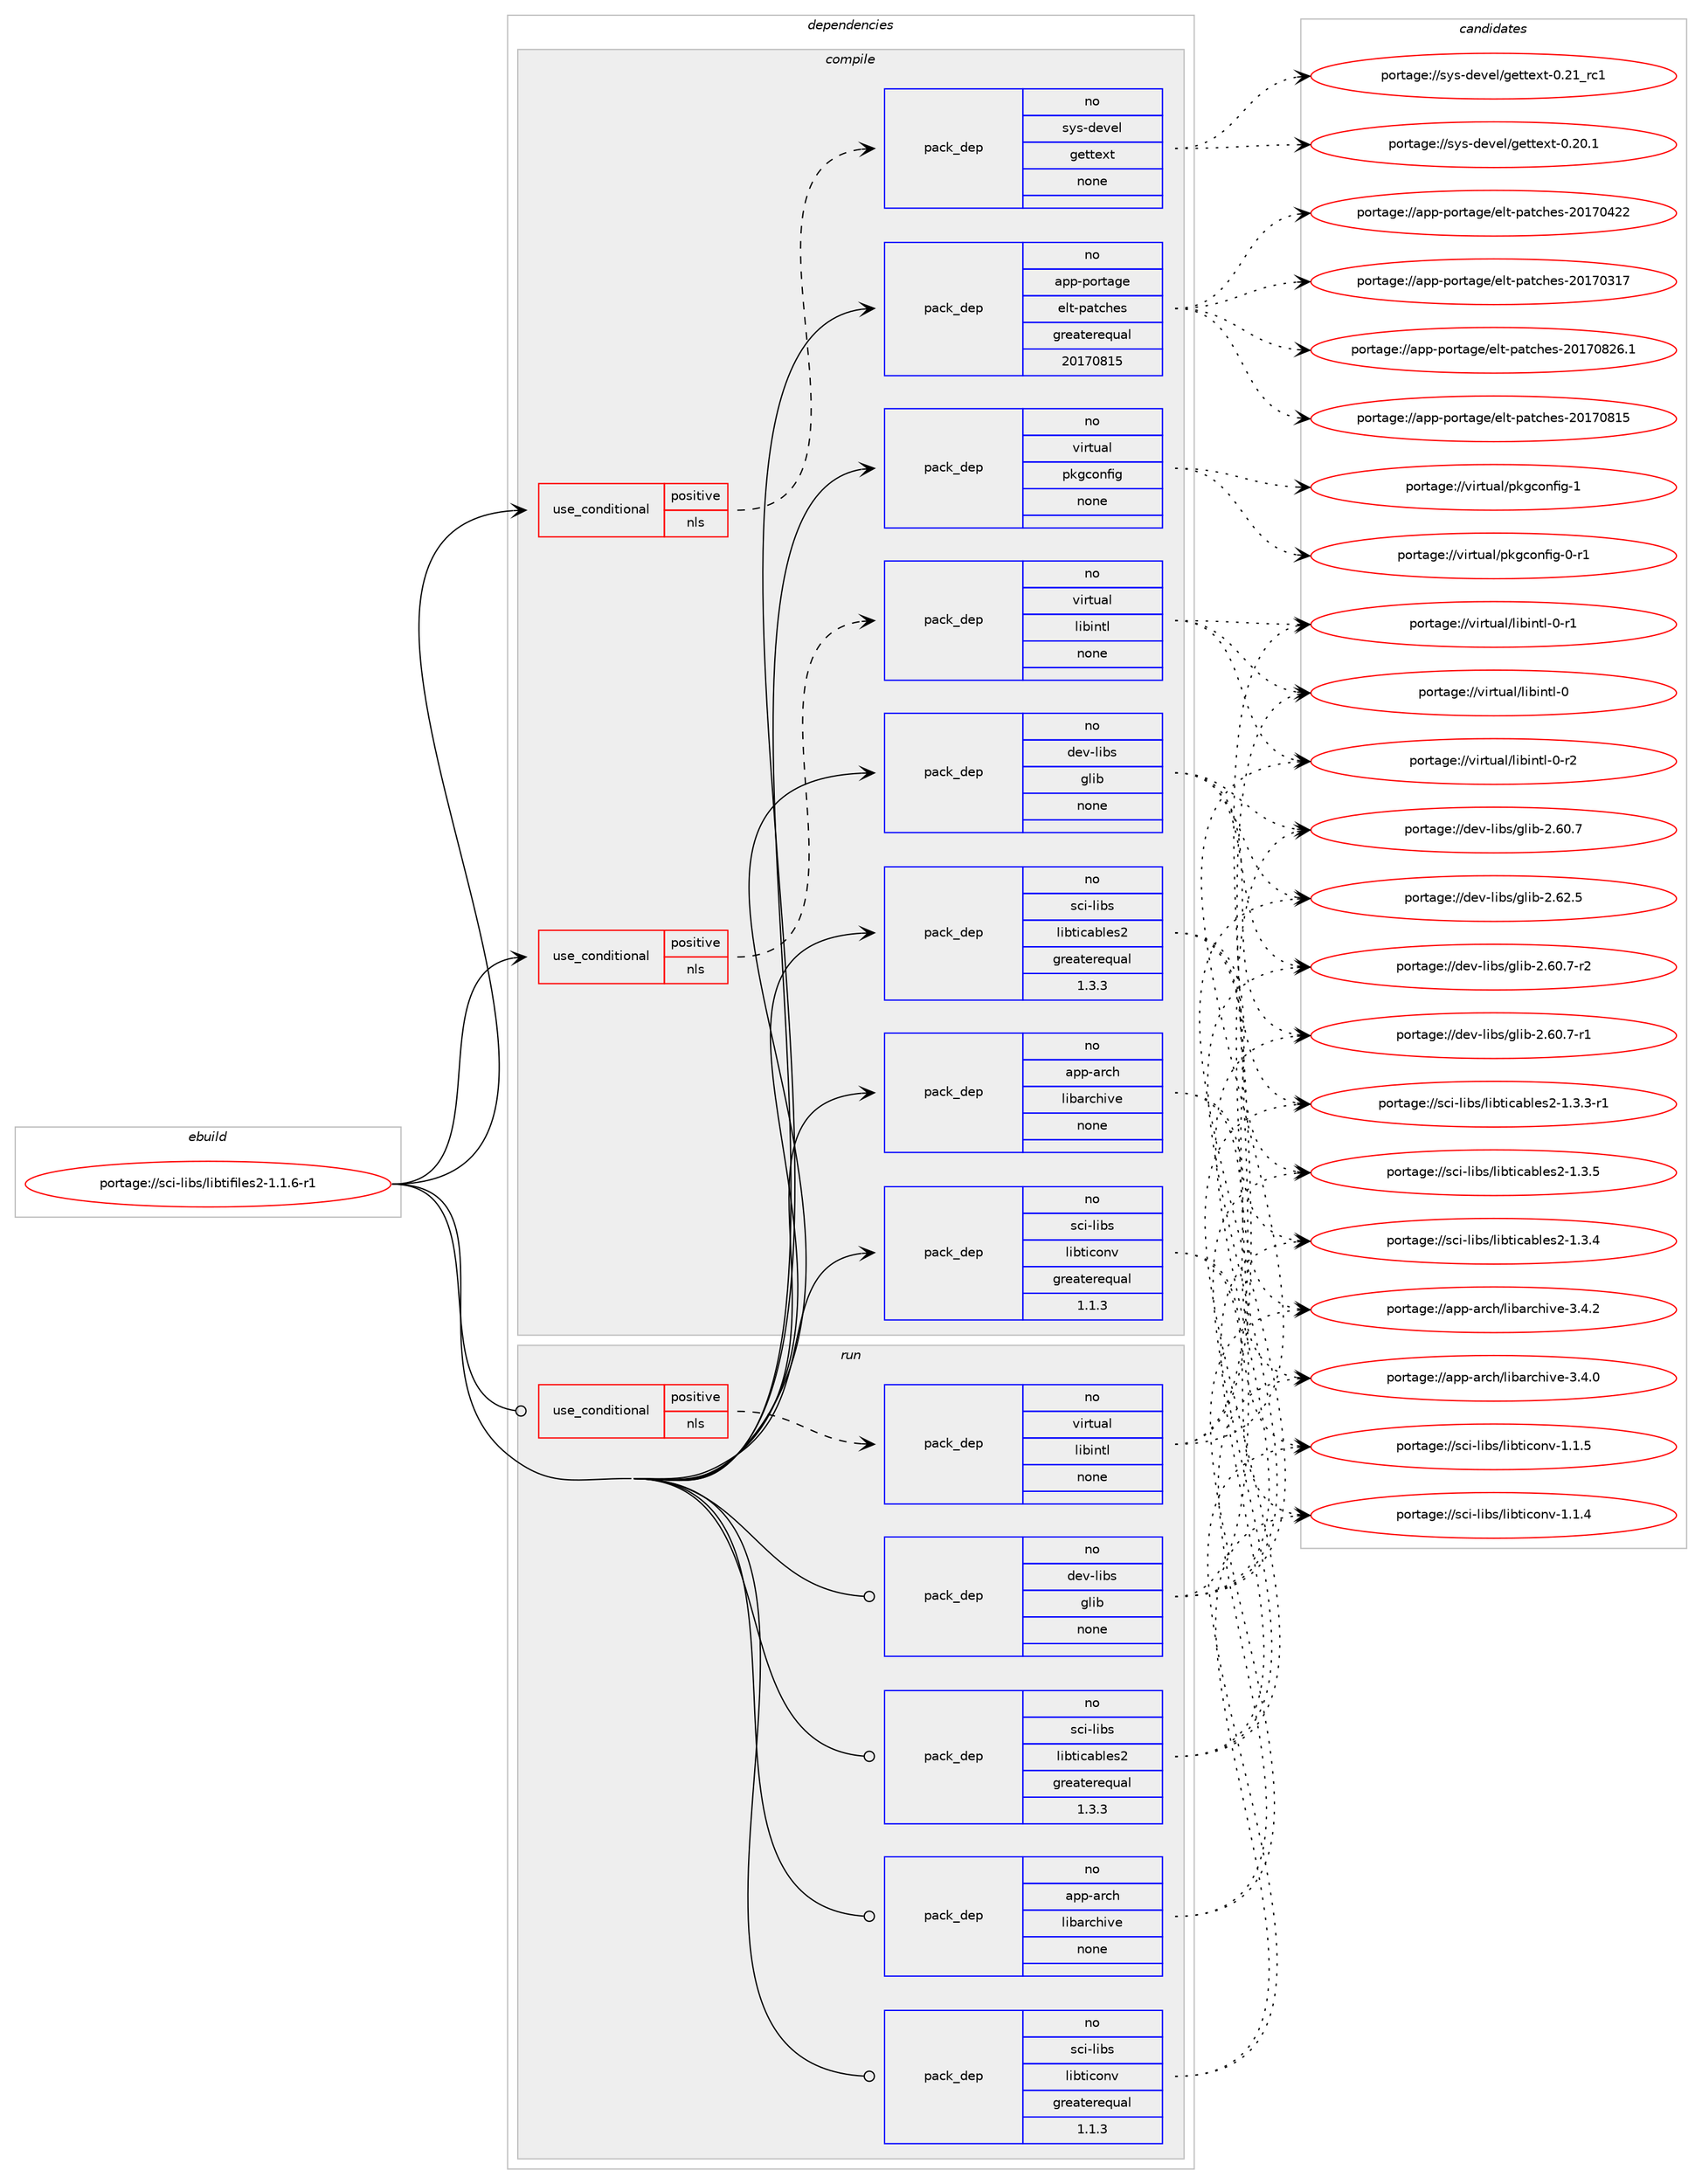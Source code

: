 digraph prolog {

# *************
# Graph options
# *************

newrank=true;
concentrate=true;
compound=true;
graph [rankdir=LR,fontname=Helvetica,fontsize=10,ranksep=1.5];#, ranksep=2.5, nodesep=0.2];
edge  [arrowhead=vee];
node  [fontname=Helvetica,fontsize=10];

# **********
# The ebuild
# **********

subgraph cluster_leftcol {
color=gray;
rank=same;
label=<<i>ebuild</i>>;
id [label="portage://sci-libs/libtifiles2-1.1.6-r1", color=red, width=4, href="../sci-libs/libtifiles2-1.1.6-r1.svg"];
}

# ****************
# The dependencies
# ****************

subgraph cluster_midcol {
color=gray;
label=<<i>dependencies</i>>;
subgraph cluster_compile {
fillcolor="#eeeeee";
style=filled;
label=<<i>compile</i>>;
subgraph cond10219 {
dependency49172 [label=<<TABLE BORDER="0" CELLBORDER="1" CELLSPACING="0" CELLPADDING="4"><TR><TD ROWSPAN="3" CELLPADDING="10">use_conditional</TD></TR><TR><TD>positive</TD></TR><TR><TD>nls</TD></TR></TABLE>>, shape=none, color=red];
subgraph pack37884 {
dependency49173 [label=<<TABLE BORDER="0" CELLBORDER="1" CELLSPACING="0" CELLPADDING="4" WIDTH="220"><TR><TD ROWSPAN="6" CELLPADDING="30">pack_dep</TD></TR><TR><TD WIDTH="110">no</TD></TR><TR><TD>sys-devel</TD></TR><TR><TD>gettext</TD></TR><TR><TD>none</TD></TR><TR><TD></TD></TR></TABLE>>, shape=none, color=blue];
}
dependency49172:e -> dependency49173:w [weight=20,style="dashed",arrowhead="vee"];
}
id:e -> dependency49172:w [weight=20,style="solid",arrowhead="vee"];
subgraph cond10220 {
dependency49174 [label=<<TABLE BORDER="0" CELLBORDER="1" CELLSPACING="0" CELLPADDING="4"><TR><TD ROWSPAN="3" CELLPADDING="10">use_conditional</TD></TR><TR><TD>positive</TD></TR><TR><TD>nls</TD></TR></TABLE>>, shape=none, color=red];
subgraph pack37885 {
dependency49175 [label=<<TABLE BORDER="0" CELLBORDER="1" CELLSPACING="0" CELLPADDING="4" WIDTH="220"><TR><TD ROWSPAN="6" CELLPADDING="30">pack_dep</TD></TR><TR><TD WIDTH="110">no</TD></TR><TR><TD>virtual</TD></TR><TR><TD>libintl</TD></TR><TR><TD>none</TD></TR><TR><TD></TD></TR></TABLE>>, shape=none, color=blue];
}
dependency49174:e -> dependency49175:w [weight=20,style="dashed",arrowhead="vee"];
}
id:e -> dependency49174:w [weight=20,style="solid",arrowhead="vee"];
subgraph pack37886 {
dependency49176 [label=<<TABLE BORDER="0" CELLBORDER="1" CELLSPACING="0" CELLPADDING="4" WIDTH="220"><TR><TD ROWSPAN="6" CELLPADDING="30">pack_dep</TD></TR><TR><TD WIDTH="110">no</TD></TR><TR><TD>app-arch</TD></TR><TR><TD>libarchive</TD></TR><TR><TD>none</TD></TR><TR><TD></TD></TR></TABLE>>, shape=none, color=blue];
}
id:e -> dependency49176:w [weight=20,style="solid",arrowhead="vee"];
subgraph pack37887 {
dependency49177 [label=<<TABLE BORDER="0" CELLBORDER="1" CELLSPACING="0" CELLPADDING="4" WIDTH="220"><TR><TD ROWSPAN="6" CELLPADDING="30">pack_dep</TD></TR><TR><TD WIDTH="110">no</TD></TR><TR><TD>app-portage</TD></TR><TR><TD>elt-patches</TD></TR><TR><TD>greaterequal</TD></TR><TR><TD>20170815</TD></TR></TABLE>>, shape=none, color=blue];
}
id:e -> dependency49177:w [weight=20,style="solid",arrowhead="vee"];
subgraph pack37888 {
dependency49178 [label=<<TABLE BORDER="0" CELLBORDER="1" CELLSPACING="0" CELLPADDING="4" WIDTH="220"><TR><TD ROWSPAN="6" CELLPADDING="30">pack_dep</TD></TR><TR><TD WIDTH="110">no</TD></TR><TR><TD>dev-libs</TD></TR><TR><TD>glib</TD></TR><TR><TD>none</TD></TR><TR><TD></TD></TR></TABLE>>, shape=none, color=blue];
}
id:e -> dependency49178:w [weight=20,style="solid",arrowhead="vee"];
subgraph pack37889 {
dependency49179 [label=<<TABLE BORDER="0" CELLBORDER="1" CELLSPACING="0" CELLPADDING="4" WIDTH="220"><TR><TD ROWSPAN="6" CELLPADDING="30">pack_dep</TD></TR><TR><TD WIDTH="110">no</TD></TR><TR><TD>sci-libs</TD></TR><TR><TD>libticables2</TD></TR><TR><TD>greaterequal</TD></TR><TR><TD>1.3.3</TD></TR></TABLE>>, shape=none, color=blue];
}
id:e -> dependency49179:w [weight=20,style="solid",arrowhead="vee"];
subgraph pack37890 {
dependency49180 [label=<<TABLE BORDER="0" CELLBORDER="1" CELLSPACING="0" CELLPADDING="4" WIDTH="220"><TR><TD ROWSPAN="6" CELLPADDING="30">pack_dep</TD></TR><TR><TD WIDTH="110">no</TD></TR><TR><TD>sci-libs</TD></TR><TR><TD>libticonv</TD></TR><TR><TD>greaterequal</TD></TR><TR><TD>1.1.3</TD></TR></TABLE>>, shape=none, color=blue];
}
id:e -> dependency49180:w [weight=20,style="solid",arrowhead="vee"];
subgraph pack37891 {
dependency49181 [label=<<TABLE BORDER="0" CELLBORDER="1" CELLSPACING="0" CELLPADDING="4" WIDTH="220"><TR><TD ROWSPAN="6" CELLPADDING="30">pack_dep</TD></TR><TR><TD WIDTH="110">no</TD></TR><TR><TD>virtual</TD></TR><TR><TD>pkgconfig</TD></TR><TR><TD>none</TD></TR><TR><TD></TD></TR></TABLE>>, shape=none, color=blue];
}
id:e -> dependency49181:w [weight=20,style="solid",arrowhead="vee"];
}
subgraph cluster_compileandrun {
fillcolor="#eeeeee";
style=filled;
label=<<i>compile and run</i>>;
}
subgraph cluster_run {
fillcolor="#eeeeee";
style=filled;
label=<<i>run</i>>;
subgraph cond10221 {
dependency49182 [label=<<TABLE BORDER="0" CELLBORDER="1" CELLSPACING="0" CELLPADDING="4"><TR><TD ROWSPAN="3" CELLPADDING="10">use_conditional</TD></TR><TR><TD>positive</TD></TR><TR><TD>nls</TD></TR></TABLE>>, shape=none, color=red];
subgraph pack37892 {
dependency49183 [label=<<TABLE BORDER="0" CELLBORDER="1" CELLSPACING="0" CELLPADDING="4" WIDTH="220"><TR><TD ROWSPAN="6" CELLPADDING="30">pack_dep</TD></TR><TR><TD WIDTH="110">no</TD></TR><TR><TD>virtual</TD></TR><TR><TD>libintl</TD></TR><TR><TD>none</TD></TR><TR><TD></TD></TR></TABLE>>, shape=none, color=blue];
}
dependency49182:e -> dependency49183:w [weight=20,style="dashed",arrowhead="vee"];
}
id:e -> dependency49182:w [weight=20,style="solid",arrowhead="odot"];
subgraph pack37893 {
dependency49184 [label=<<TABLE BORDER="0" CELLBORDER="1" CELLSPACING="0" CELLPADDING="4" WIDTH="220"><TR><TD ROWSPAN="6" CELLPADDING="30">pack_dep</TD></TR><TR><TD WIDTH="110">no</TD></TR><TR><TD>app-arch</TD></TR><TR><TD>libarchive</TD></TR><TR><TD>none</TD></TR><TR><TD></TD></TR></TABLE>>, shape=none, color=blue];
}
id:e -> dependency49184:w [weight=20,style="solid",arrowhead="odot"];
subgraph pack37894 {
dependency49185 [label=<<TABLE BORDER="0" CELLBORDER="1" CELLSPACING="0" CELLPADDING="4" WIDTH="220"><TR><TD ROWSPAN="6" CELLPADDING="30">pack_dep</TD></TR><TR><TD WIDTH="110">no</TD></TR><TR><TD>dev-libs</TD></TR><TR><TD>glib</TD></TR><TR><TD>none</TD></TR><TR><TD></TD></TR></TABLE>>, shape=none, color=blue];
}
id:e -> dependency49185:w [weight=20,style="solid",arrowhead="odot"];
subgraph pack37895 {
dependency49186 [label=<<TABLE BORDER="0" CELLBORDER="1" CELLSPACING="0" CELLPADDING="4" WIDTH="220"><TR><TD ROWSPAN="6" CELLPADDING="30">pack_dep</TD></TR><TR><TD WIDTH="110">no</TD></TR><TR><TD>sci-libs</TD></TR><TR><TD>libticables2</TD></TR><TR><TD>greaterequal</TD></TR><TR><TD>1.3.3</TD></TR></TABLE>>, shape=none, color=blue];
}
id:e -> dependency49186:w [weight=20,style="solid",arrowhead="odot"];
subgraph pack37896 {
dependency49187 [label=<<TABLE BORDER="0" CELLBORDER="1" CELLSPACING="0" CELLPADDING="4" WIDTH="220"><TR><TD ROWSPAN="6" CELLPADDING="30">pack_dep</TD></TR><TR><TD WIDTH="110">no</TD></TR><TR><TD>sci-libs</TD></TR><TR><TD>libticonv</TD></TR><TR><TD>greaterequal</TD></TR><TR><TD>1.1.3</TD></TR></TABLE>>, shape=none, color=blue];
}
id:e -> dependency49187:w [weight=20,style="solid",arrowhead="odot"];
}
}

# **************
# The candidates
# **************

subgraph cluster_choices {
rank=same;
color=gray;
label=<<i>candidates</i>>;

subgraph choice37884 {
color=black;
nodesep=1;
choice11512111545100101118101108471031011161161011201164548465049951149949 [label="portage://sys-devel/gettext-0.21_rc1", color=red, width=4,href="../sys-devel/gettext-0.21_rc1.svg"];
choice115121115451001011181011084710310111611610112011645484650484649 [label="portage://sys-devel/gettext-0.20.1", color=red, width=4,href="../sys-devel/gettext-0.20.1.svg"];
dependency49173:e -> choice11512111545100101118101108471031011161161011201164548465049951149949:w [style=dotted,weight="100"];
dependency49173:e -> choice115121115451001011181011084710310111611610112011645484650484649:w [style=dotted,weight="100"];
}
subgraph choice37885 {
color=black;
nodesep=1;
choice11810511411611797108471081059810511011610845484511450 [label="portage://virtual/libintl-0-r2", color=red, width=4,href="../virtual/libintl-0-r2.svg"];
choice11810511411611797108471081059810511011610845484511449 [label="portage://virtual/libintl-0-r1", color=red, width=4,href="../virtual/libintl-0-r1.svg"];
choice1181051141161179710847108105981051101161084548 [label="portage://virtual/libintl-0", color=red, width=4,href="../virtual/libintl-0.svg"];
dependency49175:e -> choice11810511411611797108471081059810511011610845484511450:w [style=dotted,weight="100"];
dependency49175:e -> choice11810511411611797108471081059810511011610845484511449:w [style=dotted,weight="100"];
dependency49175:e -> choice1181051141161179710847108105981051101161084548:w [style=dotted,weight="100"];
}
subgraph choice37886 {
color=black;
nodesep=1;
choice9711211245971149910447108105989711499104105118101455146524650 [label="portage://app-arch/libarchive-3.4.2", color=red, width=4,href="../app-arch/libarchive-3.4.2.svg"];
choice9711211245971149910447108105989711499104105118101455146524648 [label="portage://app-arch/libarchive-3.4.0", color=red, width=4,href="../app-arch/libarchive-3.4.0.svg"];
dependency49176:e -> choice9711211245971149910447108105989711499104105118101455146524650:w [style=dotted,weight="100"];
dependency49176:e -> choice9711211245971149910447108105989711499104105118101455146524648:w [style=dotted,weight="100"];
}
subgraph choice37887 {
color=black;
nodesep=1;
choice971121124511211111411697103101471011081164511297116991041011154550484955485650544649 [label="portage://app-portage/elt-patches-20170826.1", color=red, width=4,href="../app-portage/elt-patches-20170826.1.svg"];
choice97112112451121111141169710310147101108116451129711699104101115455048495548564953 [label="portage://app-portage/elt-patches-20170815", color=red, width=4,href="../app-portage/elt-patches-20170815.svg"];
choice97112112451121111141169710310147101108116451129711699104101115455048495548525050 [label="portage://app-portage/elt-patches-20170422", color=red, width=4,href="../app-portage/elt-patches-20170422.svg"];
choice97112112451121111141169710310147101108116451129711699104101115455048495548514955 [label="portage://app-portage/elt-patches-20170317", color=red, width=4,href="../app-portage/elt-patches-20170317.svg"];
dependency49177:e -> choice971121124511211111411697103101471011081164511297116991041011154550484955485650544649:w [style=dotted,weight="100"];
dependency49177:e -> choice97112112451121111141169710310147101108116451129711699104101115455048495548564953:w [style=dotted,weight="100"];
dependency49177:e -> choice97112112451121111141169710310147101108116451129711699104101115455048495548525050:w [style=dotted,weight="100"];
dependency49177:e -> choice97112112451121111141169710310147101108116451129711699104101115455048495548514955:w [style=dotted,weight="100"];
}
subgraph choice37888 {
color=black;
nodesep=1;
choice1001011184510810598115471031081059845504654504653 [label="portage://dev-libs/glib-2.62.5", color=red, width=4,href="../dev-libs/glib-2.62.5.svg"];
choice10010111845108105981154710310810598455046544846554511450 [label="portage://dev-libs/glib-2.60.7-r2", color=red, width=4,href="../dev-libs/glib-2.60.7-r2.svg"];
choice10010111845108105981154710310810598455046544846554511449 [label="portage://dev-libs/glib-2.60.7-r1", color=red, width=4,href="../dev-libs/glib-2.60.7-r1.svg"];
choice1001011184510810598115471031081059845504654484655 [label="portage://dev-libs/glib-2.60.7", color=red, width=4,href="../dev-libs/glib-2.60.7.svg"];
dependency49178:e -> choice1001011184510810598115471031081059845504654504653:w [style=dotted,weight="100"];
dependency49178:e -> choice10010111845108105981154710310810598455046544846554511450:w [style=dotted,weight="100"];
dependency49178:e -> choice10010111845108105981154710310810598455046544846554511449:w [style=dotted,weight="100"];
dependency49178:e -> choice1001011184510810598115471031081059845504654484655:w [style=dotted,weight="100"];
}
subgraph choice37889 {
color=black;
nodesep=1;
choice115991054510810598115471081059811610599979810810111550454946514653 [label="portage://sci-libs/libticables2-1.3.5", color=red, width=4,href="../sci-libs/libticables2-1.3.5.svg"];
choice115991054510810598115471081059811610599979810810111550454946514652 [label="portage://sci-libs/libticables2-1.3.4", color=red, width=4,href="../sci-libs/libticables2-1.3.4.svg"];
choice1159910545108105981154710810598116105999798108101115504549465146514511449 [label="portage://sci-libs/libticables2-1.3.3-r1", color=red, width=4,href="../sci-libs/libticables2-1.3.3-r1.svg"];
dependency49179:e -> choice115991054510810598115471081059811610599979810810111550454946514653:w [style=dotted,weight="100"];
dependency49179:e -> choice115991054510810598115471081059811610599979810810111550454946514652:w [style=dotted,weight="100"];
dependency49179:e -> choice1159910545108105981154710810598116105999798108101115504549465146514511449:w [style=dotted,weight="100"];
}
subgraph choice37890 {
color=black;
nodesep=1;
choice115991054510810598115471081059811610599111110118454946494653 [label="portage://sci-libs/libticonv-1.1.5", color=red, width=4,href="../sci-libs/libticonv-1.1.5.svg"];
choice115991054510810598115471081059811610599111110118454946494652 [label="portage://sci-libs/libticonv-1.1.4", color=red, width=4,href="../sci-libs/libticonv-1.1.4.svg"];
dependency49180:e -> choice115991054510810598115471081059811610599111110118454946494653:w [style=dotted,weight="100"];
dependency49180:e -> choice115991054510810598115471081059811610599111110118454946494652:w [style=dotted,weight="100"];
}
subgraph choice37891 {
color=black;
nodesep=1;
choice1181051141161179710847112107103991111101021051034549 [label="portage://virtual/pkgconfig-1", color=red, width=4,href="../virtual/pkgconfig-1.svg"];
choice11810511411611797108471121071039911111010210510345484511449 [label="portage://virtual/pkgconfig-0-r1", color=red, width=4,href="../virtual/pkgconfig-0-r1.svg"];
dependency49181:e -> choice1181051141161179710847112107103991111101021051034549:w [style=dotted,weight="100"];
dependency49181:e -> choice11810511411611797108471121071039911111010210510345484511449:w [style=dotted,weight="100"];
}
subgraph choice37892 {
color=black;
nodesep=1;
choice11810511411611797108471081059810511011610845484511450 [label="portage://virtual/libintl-0-r2", color=red, width=4,href="../virtual/libintl-0-r2.svg"];
choice11810511411611797108471081059810511011610845484511449 [label="portage://virtual/libintl-0-r1", color=red, width=4,href="../virtual/libintl-0-r1.svg"];
choice1181051141161179710847108105981051101161084548 [label="portage://virtual/libintl-0", color=red, width=4,href="../virtual/libintl-0.svg"];
dependency49183:e -> choice11810511411611797108471081059810511011610845484511450:w [style=dotted,weight="100"];
dependency49183:e -> choice11810511411611797108471081059810511011610845484511449:w [style=dotted,weight="100"];
dependency49183:e -> choice1181051141161179710847108105981051101161084548:w [style=dotted,weight="100"];
}
subgraph choice37893 {
color=black;
nodesep=1;
choice9711211245971149910447108105989711499104105118101455146524650 [label="portage://app-arch/libarchive-3.4.2", color=red, width=4,href="../app-arch/libarchive-3.4.2.svg"];
choice9711211245971149910447108105989711499104105118101455146524648 [label="portage://app-arch/libarchive-3.4.0", color=red, width=4,href="../app-arch/libarchive-3.4.0.svg"];
dependency49184:e -> choice9711211245971149910447108105989711499104105118101455146524650:w [style=dotted,weight="100"];
dependency49184:e -> choice9711211245971149910447108105989711499104105118101455146524648:w [style=dotted,weight="100"];
}
subgraph choice37894 {
color=black;
nodesep=1;
choice1001011184510810598115471031081059845504654504653 [label="portage://dev-libs/glib-2.62.5", color=red, width=4,href="../dev-libs/glib-2.62.5.svg"];
choice10010111845108105981154710310810598455046544846554511450 [label="portage://dev-libs/glib-2.60.7-r2", color=red, width=4,href="../dev-libs/glib-2.60.7-r2.svg"];
choice10010111845108105981154710310810598455046544846554511449 [label="portage://dev-libs/glib-2.60.7-r1", color=red, width=4,href="../dev-libs/glib-2.60.7-r1.svg"];
choice1001011184510810598115471031081059845504654484655 [label="portage://dev-libs/glib-2.60.7", color=red, width=4,href="../dev-libs/glib-2.60.7.svg"];
dependency49185:e -> choice1001011184510810598115471031081059845504654504653:w [style=dotted,weight="100"];
dependency49185:e -> choice10010111845108105981154710310810598455046544846554511450:w [style=dotted,weight="100"];
dependency49185:e -> choice10010111845108105981154710310810598455046544846554511449:w [style=dotted,weight="100"];
dependency49185:e -> choice1001011184510810598115471031081059845504654484655:w [style=dotted,weight="100"];
}
subgraph choice37895 {
color=black;
nodesep=1;
choice115991054510810598115471081059811610599979810810111550454946514653 [label="portage://sci-libs/libticables2-1.3.5", color=red, width=4,href="../sci-libs/libticables2-1.3.5.svg"];
choice115991054510810598115471081059811610599979810810111550454946514652 [label="portage://sci-libs/libticables2-1.3.4", color=red, width=4,href="../sci-libs/libticables2-1.3.4.svg"];
choice1159910545108105981154710810598116105999798108101115504549465146514511449 [label="portage://sci-libs/libticables2-1.3.3-r1", color=red, width=4,href="../sci-libs/libticables2-1.3.3-r1.svg"];
dependency49186:e -> choice115991054510810598115471081059811610599979810810111550454946514653:w [style=dotted,weight="100"];
dependency49186:e -> choice115991054510810598115471081059811610599979810810111550454946514652:w [style=dotted,weight="100"];
dependency49186:e -> choice1159910545108105981154710810598116105999798108101115504549465146514511449:w [style=dotted,weight="100"];
}
subgraph choice37896 {
color=black;
nodesep=1;
choice115991054510810598115471081059811610599111110118454946494653 [label="portage://sci-libs/libticonv-1.1.5", color=red, width=4,href="../sci-libs/libticonv-1.1.5.svg"];
choice115991054510810598115471081059811610599111110118454946494652 [label="portage://sci-libs/libticonv-1.1.4", color=red, width=4,href="../sci-libs/libticonv-1.1.4.svg"];
dependency49187:e -> choice115991054510810598115471081059811610599111110118454946494653:w [style=dotted,weight="100"];
dependency49187:e -> choice115991054510810598115471081059811610599111110118454946494652:w [style=dotted,weight="100"];
}
}

}

